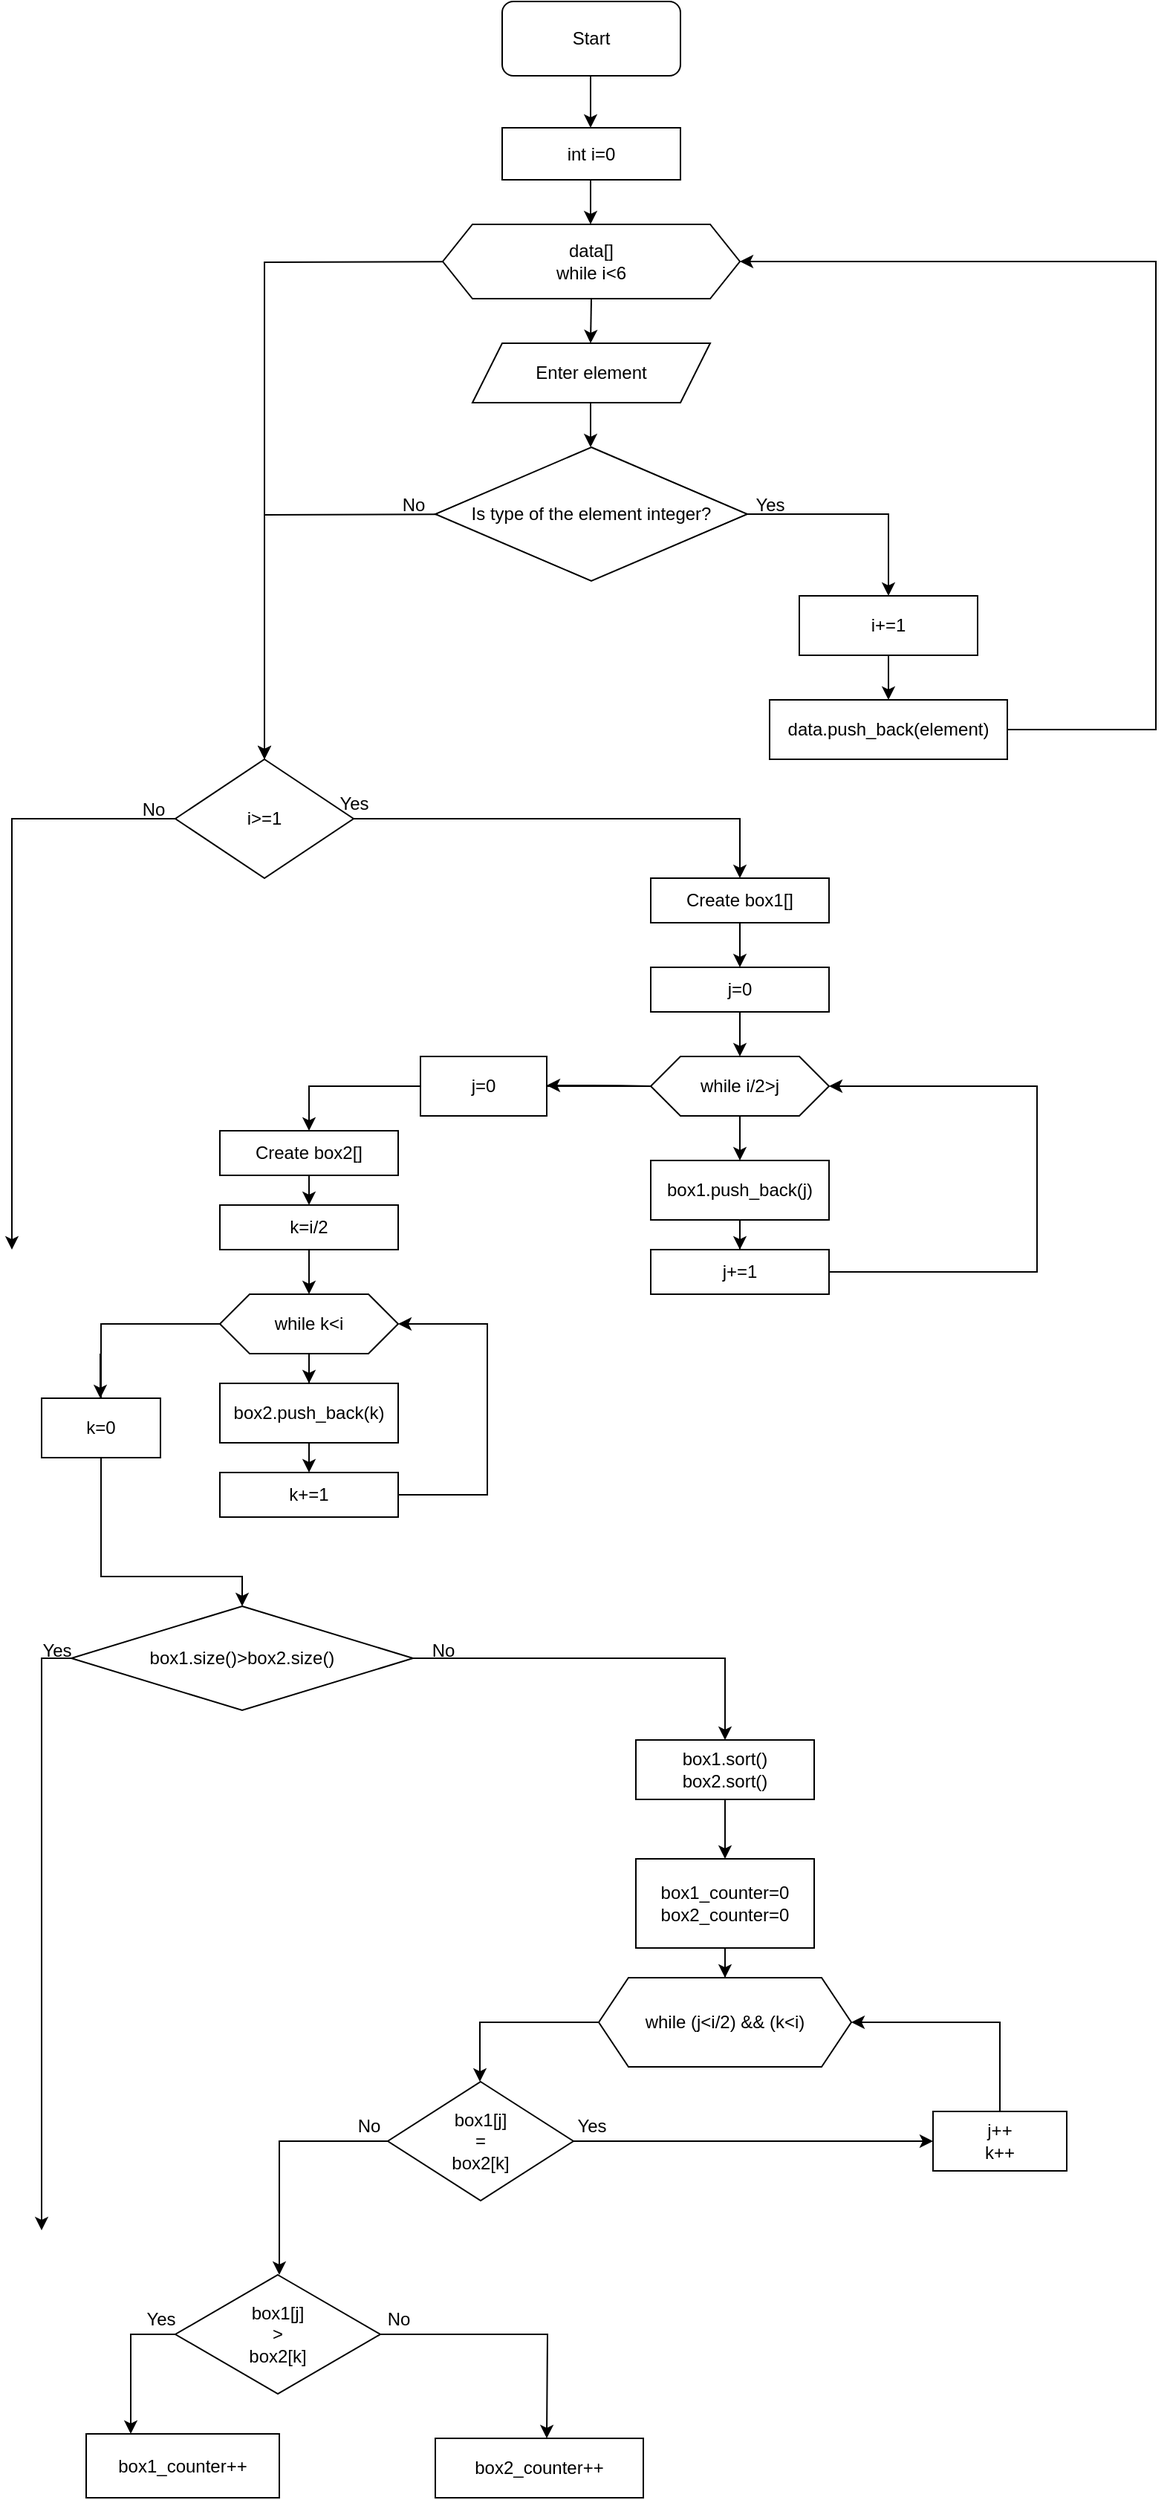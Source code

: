 <mxfile version="13.9.2" type="github">
  <diagram id="Z-b5cAyWAyKYfnYbo3Bn" name="Page-1">
    <mxGraphModel dx="1355" dy="764" grid="1" gridSize="10" guides="1" tooltips="1" connect="1" arrows="1" fold="1" page="1" pageScale="1" pageWidth="827" pageHeight="1169" math="0" shadow="0">
      <root>
        <mxCell id="0" />
        <mxCell id="1" parent="0" />
        <mxCell id="ooC6lOKoOg2Yj1UFIcr8-2" value="Start" style="rounded=1;whiteSpace=wrap;html=1;strokeColor=#000000;" parent="1" vertex="1">
          <mxGeometry x="370" y="60" width="120" height="50" as="geometry" />
        </mxCell>
        <mxCell id="ooC6lOKoOg2Yj1UFIcr8-4" value="" style="endArrow=classic;html=1;" parent="1" edge="1">
          <mxGeometry width="50" height="50" relative="1" as="geometry">
            <mxPoint x="429.5" y="125" as="sourcePoint" />
            <mxPoint x="429.5" y="145" as="targetPoint" />
            <Array as="points">
              <mxPoint x="429.5" y="105" />
            </Array>
          </mxGeometry>
        </mxCell>
        <mxCell id="KGL0aR0b3lEQFyuyE3_W-6" style="edgeStyle=orthogonalEdgeStyle;rounded=0;orthogonalLoop=1;jettySize=auto;html=1;entryX=0.5;entryY=0;entryDx=0;entryDy=0;" parent="1" target="KGL0aR0b3lEQFyuyE3_W-7" edge="1">
          <mxGeometry relative="1" as="geometry">
            <mxPoint x="210" y="460" as="targetPoint" />
            <mxPoint x="370" y="235" as="sourcePoint" />
          </mxGeometry>
        </mxCell>
        <mxCell id="ooC6lOKoOg2Yj1UFIcr8-5" value="&lt;div&gt;&lt;br&gt;&lt;/div&gt;&lt;div&gt;data[]&lt;/div&gt;&lt;div&gt;while i&amp;lt;6&lt;br&gt;&lt;/div&gt;&lt;div&gt;&lt;br&gt;&lt;/div&gt;" style="shape=hexagon;perimeter=hexagonPerimeter2;whiteSpace=wrap;html=1;fixedSize=1;strokeColor=#000000;size=20;align=center;spacing=2;labelPosition=center;verticalLabelPosition=middle;verticalAlign=middle;" parent="1" vertex="1">
          <mxGeometry x="330" y="210" width="200" height="50" as="geometry" />
        </mxCell>
        <mxCell id="ooC6lOKoOg2Yj1UFIcr8-6" value="int i=0" style="rounded=0;whiteSpace=wrap;html=1;strokeColor=#000000;" parent="1" vertex="1">
          <mxGeometry x="370" y="145" width="120" height="35" as="geometry" />
        </mxCell>
        <mxCell id="ooC6lOKoOg2Yj1UFIcr8-10" value="" style="endArrow=classic;html=1;" parent="1" edge="1">
          <mxGeometry width="50" height="50" relative="1" as="geometry">
            <mxPoint x="429.5" y="180" as="sourcePoint" />
            <mxPoint x="429.5" y="210" as="targetPoint" />
            <Array as="points">
              <mxPoint x="429.5" y="210" />
            </Array>
          </mxGeometry>
        </mxCell>
        <mxCell id="ooC6lOKoOg2Yj1UFIcr8-11" value="Enter element" style="shape=parallelogram;perimeter=parallelogramPerimeter;whiteSpace=wrap;html=1;fixedSize=1;strokeColor=#000000;" parent="1" vertex="1">
          <mxGeometry x="350" y="290" width="160" height="40" as="geometry" />
        </mxCell>
        <mxCell id="ooC6lOKoOg2Yj1UFIcr8-13" value="" style="endArrow=classic;html=1;" parent="1" edge="1">
          <mxGeometry width="50" height="50" relative="1" as="geometry">
            <mxPoint x="430" y="260" as="sourcePoint" />
            <mxPoint x="429.5" y="290" as="targetPoint" />
          </mxGeometry>
        </mxCell>
        <mxCell id="KGL0aR0b3lEQFyuyE3_W-3" style="edgeStyle=orthogonalEdgeStyle;rounded=0;orthogonalLoop=1;jettySize=auto;html=1;entryX=0.5;entryY=0;entryDx=0;entryDy=0;" parent="1" target="KGL0aR0b3lEQFyuyE3_W-7" edge="1">
          <mxGeometry relative="1" as="geometry">
            <mxPoint x="210" y="460" as="targetPoint" />
            <mxPoint x="365" y="405" as="sourcePoint" />
          </mxGeometry>
        </mxCell>
        <mxCell id="KGL0aR0b3lEQFyuyE3_W-11" style="edgeStyle=orthogonalEdgeStyle;rounded=0;orthogonalLoop=1;jettySize=auto;html=1;exitX=1;exitY=0.5;exitDx=0;exitDy=0;" parent="1" source="ooC6lOKoOg2Yj1UFIcr8-15" target="KGL0aR0b3lEQFyuyE3_W-12" edge="1">
          <mxGeometry relative="1" as="geometry">
            <mxPoint x="650" y="470" as="targetPoint" />
          </mxGeometry>
        </mxCell>
        <mxCell id="ooC6lOKoOg2Yj1UFIcr8-15" value="Is type of the element integer?" style="rhombus;whiteSpace=wrap;html=1;strokeColor=#000000;" parent="1" vertex="1">
          <mxGeometry x="325" y="360" width="210" height="90" as="geometry" />
        </mxCell>
        <mxCell id="ooC6lOKoOg2Yj1UFIcr8-17" value="" style="endArrow=classic;html=1;" parent="1" edge="1">
          <mxGeometry width="50" height="50" relative="1" as="geometry">
            <mxPoint x="429.5" y="330" as="sourcePoint" />
            <mxPoint x="429.5" y="360" as="targetPoint" />
          </mxGeometry>
        </mxCell>
        <mxCell id="KGL0aR0b3lEQFyuyE3_W-9" style="edgeStyle=orthogonalEdgeStyle;rounded=0;orthogonalLoop=1;jettySize=auto;html=1;" parent="1" source="KGL0aR0b3lEQFyuyE3_W-7" edge="1">
          <mxGeometry relative="1" as="geometry">
            <mxPoint x="40" y="900" as="targetPoint" />
            <Array as="points">
              <mxPoint x="40" y="610" />
              <mxPoint x="40" y="880" />
            </Array>
          </mxGeometry>
        </mxCell>
        <mxCell id="KGL0aR0b3lEQFyuyE3_W-17" style="edgeStyle=orthogonalEdgeStyle;rounded=0;orthogonalLoop=1;jettySize=auto;html=1;" parent="1" source="KGL0aR0b3lEQFyuyE3_W-7" edge="1">
          <mxGeometry relative="1" as="geometry">
            <mxPoint x="530" y="650" as="targetPoint" />
            <Array as="points">
              <mxPoint x="530" y="610" />
            </Array>
          </mxGeometry>
        </mxCell>
        <mxCell id="KGL0aR0b3lEQFyuyE3_W-7" value="i&amp;gt;=1" style="rhombus;whiteSpace=wrap;html=1;align=center;" parent="1" vertex="1">
          <mxGeometry x="150" y="570" width="120" height="80" as="geometry" />
        </mxCell>
        <mxCell id="KGL0aR0b3lEQFyuyE3_W-8" value="No" style="text;html=1;align=center;verticalAlign=middle;resizable=0;points=[];autosize=1;" parent="1" vertex="1">
          <mxGeometry x="295" y="389" width="30" height="20" as="geometry" />
        </mxCell>
        <mxCell id="KGL0aR0b3lEQFyuyE3_W-10" value="No" style="text;html=1;align=center;verticalAlign=middle;resizable=0;points=[];autosize=1;" parent="1" vertex="1">
          <mxGeometry x="120" y="594" width="30" height="20" as="geometry" />
        </mxCell>
        <mxCell id="KGL0aR0b3lEQFyuyE3_W-13" style="edgeStyle=orthogonalEdgeStyle;rounded=0;orthogonalLoop=1;jettySize=auto;html=1;exitX=0.5;exitY=1;exitDx=0;exitDy=0;" parent="1" source="KGL0aR0b3lEQFyuyE3_W-12" edge="1">
          <mxGeometry relative="1" as="geometry">
            <mxPoint x="630" y="530" as="targetPoint" />
          </mxGeometry>
        </mxCell>
        <mxCell id="KGL0aR0b3lEQFyuyE3_W-12" value="i+=1" style="rounded=0;whiteSpace=wrap;html=1;" parent="1" vertex="1">
          <mxGeometry x="570" y="460" width="120" height="40" as="geometry" />
        </mxCell>
        <mxCell id="KGL0aR0b3lEQFyuyE3_W-15" style="edgeStyle=orthogonalEdgeStyle;rounded=0;orthogonalLoop=1;jettySize=auto;html=1;entryX=1;entryY=0.5;entryDx=0;entryDy=0;" parent="1" source="KGL0aR0b3lEQFyuyE3_W-14" target="ooC6lOKoOg2Yj1UFIcr8-5" edge="1">
          <mxGeometry relative="1" as="geometry">
            <mxPoint x="840" y="190" as="targetPoint" />
            <Array as="points">
              <mxPoint x="810" y="550" />
              <mxPoint x="810" y="235" />
            </Array>
          </mxGeometry>
        </mxCell>
        <mxCell id="KGL0aR0b3lEQFyuyE3_W-14" value="data.push_back(element)" style="rounded=0;whiteSpace=wrap;html=1;align=center;" parent="1" vertex="1">
          <mxGeometry x="550" y="530" width="160" height="40" as="geometry" />
        </mxCell>
        <mxCell id="P_6XiOEGU_nMjXpOql53-1" value="Yes" style="text;html=1;align=center;verticalAlign=middle;resizable=0;points=[];autosize=1;" parent="1" vertex="1">
          <mxGeometry x="250" y="590" width="40" height="20" as="geometry" />
        </mxCell>
        <mxCell id="P_6XiOEGU_nMjXpOql53-3" value="Yes" style="text;html=1;align=center;verticalAlign=middle;resizable=0;points=[];autosize=1;" parent="1" vertex="1">
          <mxGeometry x="530" y="389" width="40" height="20" as="geometry" />
        </mxCell>
        <mxCell id="P_6XiOEGU_nMjXpOql53-6" style="edgeStyle=orthogonalEdgeStyle;rounded=0;orthogonalLoop=1;jettySize=auto;html=1;" parent="1" source="P_6XiOEGU_nMjXpOql53-5" edge="1">
          <mxGeometry relative="1" as="geometry">
            <mxPoint x="530" y="710" as="targetPoint" />
          </mxGeometry>
        </mxCell>
        <mxCell id="P_6XiOEGU_nMjXpOql53-5" value="Create box1[]" style="rounded=0;whiteSpace=wrap;html=1;" parent="1" vertex="1">
          <mxGeometry x="470" y="650" width="120" height="30" as="geometry" />
        </mxCell>
        <mxCell id="P_6XiOEGU_nMjXpOql53-8" style="edgeStyle=orthogonalEdgeStyle;rounded=0;orthogonalLoop=1;jettySize=auto;html=1;" parent="1" source="P_6XiOEGU_nMjXpOql53-7" edge="1">
          <mxGeometry relative="1" as="geometry">
            <mxPoint x="530" y="770" as="targetPoint" />
          </mxGeometry>
        </mxCell>
        <mxCell id="P_6XiOEGU_nMjXpOql53-7" value="j=0" style="rounded=0;whiteSpace=wrap;html=1;" parent="1" vertex="1">
          <mxGeometry x="470" y="710" width="120" height="30" as="geometry" />
        </mxCell>
        <mxCell id="P_6XiOEGU_nMjXpOql53-12" style="edgeStyle=orthogonalEdgeStyle;rounded=0;orthogonalLoop=1;jettySize=auto;html=1;exitX=0.5;exitY=1;exitDx=0;exitDy=0;" parent="1" source="P_6XiOEGU_nMjXpOql53-10" edge="1">
          <mxGeometry relative="1" as="geometry">
            <mxPoint x="530" y="840" as="targetPoint" />
          </mxGeometry>
        </mxCell>
        <mxCell id="P_6XiOEGU_nMjXpOql53-17" style="edgeStyle=orthogonalEdgeStyle;rounded=0;orthogonalLoop=1;jettySize=auto;html=1;exitX=0;exitY=0.5;exitDx=0;exitDy=0;" parent="1" source="P_6XiOEGU_nMjXpOql53-10" target="P_6XiOEGU_nMjXpOql53-18" edge="1">
          <mxGeometry relative="1" as="geometry">
            <mxPoint x="240" y="840" as="targetPoint" />
            <mxPoint x="410" y="790" as="sourcePoint" />
          </mxGeometry>
        </mxCell>
        <mxCell id="P_6XiOEGU_nMjXpOql53-10" value="while i/2&amp;gt;j" style="shape=hexagon;perimeter=hexagonPerimeter2;whiteSpace=wrap;html=1;fixedSize=1;" parent="1" vertex="1">
          <mxGeometry x="470" y="770" width="120" height="40" as="geometry" />
        </mxCell>
        <mxCell id="P_6XiOEGU_nMjXpOql53-14" style="edgeStyle=orthogonalEdgeStyle;rounded=0;orthogonalLoop=1;jettySize=auto;html=1;" parent="1" source="P_6XiOEGU_nMjXpOql53-13" target="P_6XiOEGU_nMjXpOql53-15" edge="1">
          <mxGeometry relative="1" as="geometry">
            <mxPoint x="530" y="910" as="targetPoint" />
          </mxGeometry>
        </mxCell>
        <mxCell id="P_6XiOEGU_nMjXpOql53-13" value="box1.push_back(j)" style="rounded=0;whiteSpace=wrap;html=1;" parent="1" vertex="1">
          <mxGeometry x="470" y="840" width="120" height="40" as="geometry" />
        </mxCell>
        <mxCell id="P_6XiOEGU_nMjXpOql53-16" style="edgeStyle=orthogonalEdgeStyle;rounded=0;orthogonalLoop=1;jettySize=auto;html=1;entryX=1;entryY=0.5;entryDx=0;entryDy=0;" parent="1" source="P_6XiOEGU_nMjXpOql53-15" target="P_6XiOEGU_nMjXpOql53-10" edge="1">
          <mxGeometry relative="1" as="geometry">
            <Array as="points">
              <mxPoint x="730" y="915" />
              <mxPoint x="730" y="790" />
            </Array>
          </mxGeometry>
        </mxCell>
        <mxCell id="P_6XiOEGU_nMjXpOql53-15" value="j+=1" style="rounded=0;whiteSpace=wrap;html=1;" parent="1" vertex="1">
          <mxGeometry x="470" y="900" width="120" height="30" as="geometry" />
        </mxCell>
        <mxCell id="P_6XiOEGU_nMjXpOql53-19" style="edgeStyle=orthogonalEdgeStyle;rounded=0;orthogonalLoop=1;jettySize=auto;html=1;" parent="1" source="P_6XiOEGU_nMjXpOql53-18" edge="1">
          <mxGeometry relative="1" as="geometry">
            <mxPoint x="240" y="870" as="targetPoint" />
          </mxGeometry>
        </mxCell>
        <mxCell id="P_6XiOEGU_nMjXpOql53-18" value="Create box2[]" style="rounded=0;whiteSpace=wrap;html=1;" parent="1" vertex="1">
          <mxGeometry x="180" y="820" width="120" height="30" as="geometry" />
        </mxCell>
        <mxCell id="P_6XiOEGU_nMjXpOql53-21" style="edgeStyle=orthogonalEdgeStyle;rounded=0;orthogonalLoop=1;jettySize=auto;html=1;" parent="1" source="P_6XiOEGU_nMjXpOql53-20" edge="1">
          <mxGeometry relative="1" as="geometry">
            <mxPoint x="240" y="930" as="targetPoint" />
          </mxGeometry>
        </mxCell>
        <mxCell id="P_6XiOEGU_nMjXpOql53-20" value="k=i/2" style="rounded=0;whiteSpace=wrap;html=1;" parent="1" vertex="1">
          <mxGeometry x="180" y="870" width="120" height="30" as="geometry" />
        </mxCell>
        <mxCell id="P_6XiOEGU_nMjXpOql53-29" style="edgeStyle=orthogonalEdgeStyle;rounded=0;orthogonalLoop=1;jettySize=auto;html=1;entryX=0.5;entryY=0;entryDx=0;entryDy=0;" parent="1" source="P_6XiOEGU_nMjXpOql53-23" target="P_6XiOEGU_nMjXpOql53-26" edge="1">
          <mxGeometry relative="1" as="geometry" />
        </mxCell>
        <mxCell id="P_6XiOEGU_nMjXpOql53-33" style="edgeStyle=orthogonalEdgeStyle;rounded=0;orthogonalLoop=1;jettySize=auto;html=1;entryX=0.5;entryY=0;entryDx=0;entryDy=0;" parent="1" source="P_6XiOEGU_nMjXpOql53-23" target="P_6XiOEGU_nMjXpOql53-35" edge="1">
          <mxGeometry relative="1" as="geometry">
            <mxPoint x="140" y="1120" as="targetPoint" />
            <Array as="points">
              <mxPoint x="100" y="950" />
              <mxPoint x="100" y="1120" />
              <mxPoint x="195" y="1120" />
            </Array>
          </mxGeometry>
        </mxCell>
        <mxCell id="P_6XiOEGU_nMjXpOql53-23" value="while k&amp;lt;i" style="shape=hexagon;perimeter=hexagonPerimeter2;whiteSpace=wrap;html=1;fixedSize=1;" parent="1" vertex="1">
          <mxGeometry x="180" y="930" width="120" height="40" as="geometry" />
        </mxCell>
        <mxCell id="P_6XiOEGU_nMjXpOql53-30" style="edgeStyle=orthogonalEdgeStyle;rounded=0;orthogonalLoop=1;jettySize=auto;html=1;exitX=0.5;exitY=1;exitDx=0;exitDy=0;" parent="1" source="P_6XiOEGU_nMjXpOql53-26" edge="1">
          <mxGeometry relative="1" as="geometry">
            <mxPoint x="240" y="1050" as="targetPoint" />
          </mxGeometry>
        </mxCell>
        <mxCell id="P_6XiOEGU_nMjXpOql53-26" value="box2.push_back(k)" style="rounded=0;whiteSpace=wrap;html=1;" parent="1" vertex="1">
          <mxGeometry x="180" y="990" width="120" height="40" as="geometry" />
        </mxCell>
        <mxCell id="P_6XiOEGU_nMjXpOql53-32" style="edgeStyle=orthogonalEdgeStyle;rounded=0;orthogonalLoop=1;jettySize=auto;html=1;entryX=1;entryY=0.5;entryDx=0;entryDy=0;" parent="1" source="P_6XiOEGU_nMjXpOql53-31" target="P_6XiOEGU_nMjXpOql53-23" edge="1">
          <mxGeometry relative="1" as="geometry">
            <Array as="points">
              <mxPoint x="360" y="1065" />
              <mxPoint x="360" y="950" />
            </Array>
          </mxGeometry>
        </mxCell>
        <mxCell id="P_6XiOEGU_nMjXpOql53-31" value="k+=1" style="rounded=0;whiteSpace=wrap;html=1;" parent="1" vertex="1">
          <mxGeometry x="180" y="1050" width="120" height="30" as="geometry" />
        </mxCell>
        <mxCell id="P_6XiOEGU_nMjXpOql53-37" style="edgeStyle=orthogonalEdgeStyle;rounded=0;orthogonalLoop=1;jettySize=auto;html=1;exitX=0;exitY=0.5;exitDx=0;exitDy=0;" parent="1" source="P_6XiOEGU_nMjXpOql53-35" edge="1">
          <mxGeometry relative="1" as="geometry">
            <mxPoint x="60" y="1560" as="targetPoint" />
            <Array as="points">
              <mxPoint x="60" y="1180" />
              <mxPoint x="60" y="1540" />
            </Array>
          </mxGeometry>
        </mxCell>
        <mxCell id="P_6XiOEGU_nMjXpOql53-38" style="edgeStyle=orthogonalEdgeStyle;rounded=0;orthogonalLoop=1;jettySize=auto;html=1;exitX=1;exitY=0.5;exitDx=0;exitDy=0;" parent="1" source="P_6XiOEGU_nMjXpOql53-35" edge="1">
          <mxGeometry relative="1" as="geometry">
            <mxPoint x="520" y="1230" as="targetPoint" />
            <Array as="points">
              <mxPoint x="520" y="1175" />
              <mxPoint x="520" y="1210" />
            </Array>
          </mxGeometry>
        </mxCell>
        <mxCell id="P_6XiOEGU_nMjXpOql53-35" value="box1.size()&amp;gt;box2.size()" style="rhombus;whiteSpace=wrap;html=1;" parent="1" vertex="1">
          <mxGeometry x="80" y="1140" width="230" height="70" as="geometry" />
        </mxCell>
        <mxCell id="P_6XiOEGU_nMjXpOql53-40" style="edgeStyle=orthogonalEdgeStyle;rounded=0;orthogonalLoop=1;jettySize=auto;html=1;exitX=0.5;exitY=1;exitDx=0;exitDy=0;entryX=0.5;entryY=0;entryDx=0;entryDy=0;" parent="1" source="P_6XiOEGU_nMjXpOql53-39" edge="1" target="s2mBqUQljC03Y1ilV7Dx-6">
          <mxGeometry relative="1" as="geometry">
            <mxPoint x="520" y="1300" as="targetPoint" />
          </mxGeometry>
        </mxCell>
        <mxCell id="P_6XiOEGU_nMjXpOql53-39" value="&lt;div&gt;box1.sort()&lt;/div&gt;&lt;div&gt;box2.sort()&lt;br&gt;&lt;/div&gt;" style="rounded=0;whiteSpace=wrap;html=1;" parent="1" vertex="1">
          <mxGeometry x="460" y="1230" width="120" height="40" as="geometry" />
        </mxCell>
        <mxCell id="P_6XiOEGU_nMjXpOql53-41" value="No" style="text;html=1;align=center;verticalAlign=middle;resizable=0;points=[];autosize=1;" parent="1" vertex="1">
          <mxGeometry x="315" y="1160" width="30" height="20" as="geometry" />
        </mxCell>
        <mxCell id="P_6XiOEGU_nMjXpOql53-42" value="Yes" style="text;html=1;align=center;verticalAlign=middle;resizable=0;points=[];autosize=1;" parent="1" vertex="1">
          <mxGeometry x="50" y="1160" width="40" height="20" as="geometry" />
        </mxCell>
        <mxCell id="P_6XiOEGU_nMjXpOql53-44" style="edgeStyle=orthogonalEdgeStyle;rounded=0;orthogonalLoop=1;jettySize=auto;html=1;exitX=0;exitY=0.5;exitDx=0;exitDy=0;" parent="1" source="P_6XiOEGU_nMjXpOql53-43" edge="1">
          <mxGeometry relative="1" as="geometry">
            <mxPoint x="355" y="1460" as="targetPoint" />
            <Array as="points">
              <mxPoint x="355" y="1420" />
            </Array>
          </mxGeometry>
        </mxCell>
        <mxCell id="P_6XiOEGU_nMjXpOql53-43" value="while (j&amp;lt;i/2) &amp;amp;&amp;amp; (k&amp;lt;i)" style="shape=hexagon;perimeter=hexagonPerimeter2;whiteSpace=wrap;html=1;fixedSize=1;" parent="1" vertex="1">
          <mxGeometry x="435" y="1390" width="170" height="60" as="geometry" />
        </mxCell>
        <mxCell id="s2mBqUQljC03Y1ilV7Dx-2" value="j=0" style="rounded=0;whiteSpace=wrap;html=1;" vertex="1" parent="1">
          <mxGeometry x="315" y="770" width="85" height="40" as="geometry" />
        </mxCell>
        <mxCell id="s2mBqUQljC03Y1ilV7Dx-3" value="" style="endArrow=classic;html=1;exitX=0;exitY=0.5;exitDx=0;exitDy=0;" edge="1" parent="1" source="P_6XiOEGU_nMjXpOql53-10">
          <mxGeometry width="50" height="50" relative="1" as="geometry">
            <mxPoint x="459" y="789.5" as="sourcePoint" />
            <mxPoint x="400" y="789.5" as="targetPoint" />
            <Array as="points">
              <mxPoint x="440" y="789.5" />
            </Array>
          </mxGeometry>
        </mxCell>
        <mxCell id="s2mBqUQljC03Y1ilV7Dx-4" value="k=0" style="rounded=0;whiteSpace=wrap;html=1;" vertex="1" parent="1">
          <mxGeometry x="60" y="1000" width="80" height="40" as="geometry" />
        </mxCell>
        <mxCell id="s2mBqUQljC03Y1ilV7Dx-5" value="" style="endArrow=classic;html=1;" edge="1" parent="1">
          <mxGeometry width="50" height="50" relative="1" as="geometry">
            <mxPoint x="99.5" y="970" as="sourcePoint" />
            <mxPoint x="99.5" y="1000" as="targetPoint" />
            <Array as="points">
              <mxPoint x="99.5" y="990" />
            </Array>
          </mxGeometry>
        </mxCell>
        <mxCell id="s2mBqUQljC03Y1ilV7Dx-9" style="edgeStyle=orthogonalEdgeStyle;rounded=0;orthogonalLoop=1;jettySize=auto;html=1;entryX=0.5;entryY=0;entryDx=0;entryDy=0;" edge="1" parent="1" source="s2mBqUQljC03Y1ilV7Dx-6" target="P_6XiOEGU_nMjXpOql53-43">
          <mxGeometry relative="1" as="geometry" />
        </mxCell>
        <mxCell id="s2mBqUQljC03Y1ilV7Dx-6" value="&lt;div&gt;box1_counter=0&lt;/div&gt;&lt;div&gt;box2_counter=0&lt;br&gt;&lt;/div&gt;" style="rounded=0;whiteSpace=wrap;html=1;" vertex="1" parent="1">
          <mxGeometry x="460" y="1310" width="120" height="60" as="geometry" />
        </mxCell>
        <mxCell id="s2mBqUQljC03Y1ilV7Dx-11" style="edgeStyle=orthogonalEdgeStyle;rounded=0;orthogonalLoop=1;jettySize=auto;html=1;" edge="1" parent="1" source="s2mBqUQljC03Y1ilV7Dx-10">
          <mxGeometry relative="1" as="geometry">
            <mxPoint x="660" y="1500" as="targetPoint" />
          </mxGeometry>
        </mxCell>
        <mxCell id="s2mBqUQljC03Y1ilV7Dx-12" style="edgeStyle=orthogonalEdgeStyle;rounded=0;orthogonalLoop=1;jettySize=auto;html=1;exitX=0;exitY=0.5;exitDx=0;exitDy=0;" edge="1" parent="1" source="s2mBqUQljC03Y1ilV7Dx-10">
          <mxGeometry relative="1" as="geometry">
            <mxPoint x="220" y="1590" as="targetPoint" />
            <Array as="points">
              <mxPoint x="220" y="1500" />
            </Array>
          </mxGeometry>
        </mxCell>
        <mxCell id="s2mBqUQljC03Y1ilV7Dx-10" value="&lt;div&gt;box1[j]&lt;/div&gt;&lt;div&gt;=&lt;/div&gt;&lt;div&gt;box2[k]&lt;br&gt;&lt;/div&gt;" style="rhombus;whiteSpace=wrap;html=1;" vertex="1" parent="1">
          <mxGeometry x="293" y="1460" width="125" height="80" as="geometry" />
        </mxCell>
        <mxCell id="s2mBqUQljC03Y1ilV7Dx-15" style="edgeStyle=orthogonalEdgeStyle;rounded=0;orthogonalLoop=1;jettySize=auto;html=1;exitX=0.5;exitY=0;exitDx=0;exitDy=0;entryX=1;entryY=0.5;entryDx=0;entryDy=0;" edge="1" parent="1" source="s2mBqUQljC03Y1ilV7Dx-14" target="P_6XiOEGU_nMjXpOql53-43">
          <mxGeometry relative="1" as="geometry" />
        </mxCell>
        <mxCell id="s2mBqUQljC03Y1ilV7Dx-14" value="&lt;div&gt;j++&lt;/div&gt;&lt;div&gt;k++&lt;br&gt;&lt;/div&gt;" style="rounded=0;whiteSpace=wrap;html=1;" vertex="1" parent="1">
          <mxGeometry x="660" y="1480" width="90" height="40" as="geometry" />
        </mxCell>
        <mxCell id="s2mBqUQljC03Y1ilV7Dx-16" value="Yes" style="text;html=1;align=center;verticalAlign=middle;resizable=0;points=[];autosize=1;" vertex="1" parent="1">
          <mxGeometry x="410" y="1480" width="40" height="20" as="geometry" />
        </mxCell>
        <mxCell id="s2mBqUQljC03Y1ilV7Dx-17" value="No" style="text;html=1;align=center;verticalAlign=middle;resizable=0;points=[];autosize=1;" vertex="1" parent="1">
          <mxGeometry x="265" y="1480" width="30" height="20" as="geometry" />
        </mxCell>
        <mxCell id="s2mBqUQljC03Y1ilV7Dx-19" style="edgeStyle=orthogonalEdgeStyle;rounded=0;orthogonalLoop=1;jettySize=auto;html=1;" edge="1" parent="1" source="s2mBqUQljC03Y1ilV7Dx-18">
          <mxGeometry relative="1" as="geometry">
            <mxPoint x="400" y="1700" as="targetPoint" />
          </mxGeometry>
        </mxCell>
        <mxCell id="s2mBqUQljC03Y1ilV7Dx-18" value="&lt;div&gt;box1[j]&lt;/div&gt;&lt;div&gt;&amp;gt;&lt;/div&gt;&lt;div&gt;box2[k]&lt;br&gt;&lt;/div&gt;" style="rhombus;whiteSpace=wrap;html=1;" vertex="1" parent="1">
          <mxGeometry x="150" y="1590" width="138" height="80" as="geometry" />
        </mxCell>
        <mxCell id="s2mBqUQljC03Y1ilV7Dx-22" value="No" style="text;html=1;align=center;verticalAlign=middle;resizable=0;points=[];autosize=1;" vertex="1" parent="1">
          <mxGeometry x="285" y="1610" width="30" height="20" as="geometry" />
        </mxCell>
        <mxCell id="s2mBqUQljC03Y1ilV7Dx-23" value="Yes" style="text;html=1;align=center;verticalAlign=middle;resizable=0;points=[];autosize=1;" vertex="1" parent="1">
          <mxGeometry x="120" y="1610" width="40" height="20" as="geometry" />
        </mxCell>
        <mxCell id="s2mBqUQljC03Y1ilV7Dx-24" value="box2_counter++" style="rounded=0;whiteSpace=wrap;html=1;" vertex="1" parent="1">
          <mxGeometry x="325" y="1700" width="140" height="40" as="geometry" />
        </mxCell>
        <mxCell id="s2mBqUQljC03Y1ilV7Dx-25" value="box1_counter++" style="rounded=0;whiteSpace=wrap;html=1;" vertex="1" parent="1">
          <mxGeometry x="90" y="1697" width="130" height="43" as="geometry" />
        </mxCell>
        <mxCell id="s2mBqUQljC03Y1ilV7Dx-26" style="edgeStyle=orthogonalEdgeStyle;rounded=0;orthogonalLoop=1;jettySize=auto;html=1;endSize=6;" edge="1" parent="1" source="s2mBqUQljC03Y1ilV7Dx-18" target="s2mBqUQljC03Y1ilV7Dx-25">
          <mxGeometry relative="1" as="geometry">
            <mxPoint x="120" y="1750" as="targetPoint" />
            <mxPoint x="150" y="1630" as="sourcePoint" />
            <Array as="points">
              <mxPoint x="120" y="1630" />
            </Array>
          </mxGeometry>
        </mxCell>
      </root>
    </mxGraphModel>
  </diagram>
</mxfile>
